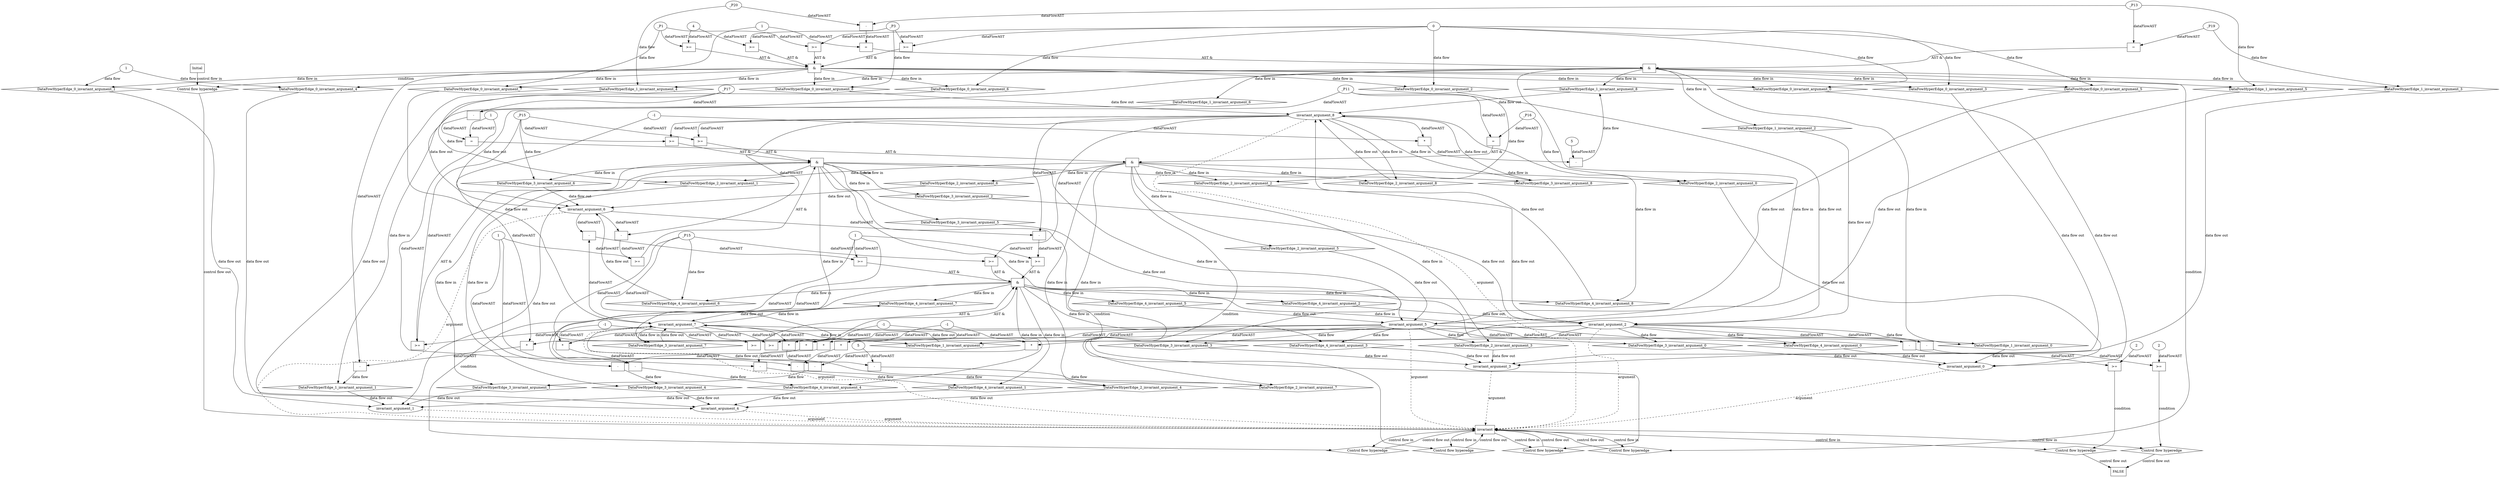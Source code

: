 digraph dag {
"invariant" [label="invariant" nodeName="invariant" class=cfn  shape="rect"];
FALSE [label="FALSE" nodeName=FALSE class=cfn  shape="rect"];
Initial [label="Initial" nodeName=Initial class=cfn  shape="rect"];
ControlFowHyperEdge_0 [label="Control flow hyperedge" nodeName=ControlFowHyperEdge_0 class=controlFlowHyperEdge shape="diamond"];
"Initial" -> ControlFowHyperEdge_0 [label="control flow in"]
ControlFowHyperEdge_0 -> "invariant" [label="control flow out"]
ControlFowHyperEdge_1 [label="Control flow hyperedge" nodeName=ControlFowHyperEdge_1 class=controlFlowHyperEdge shape="diamond"];
"invariant" -> ControlFowHyperEdge_1 [label="control flow in"]
ControlFowHyperEdge_1 -> "invariant" [label="control flow out"]
ControlFowHyperEdge_2 [label="Control flow hyperedge" nodeName=ControlFowHyperEdge_2 class=controlFlowHyperEdge shape="diamond"];
"invariant" -> ControlFowHyperEdge_2 [label="control flow in"]
ControlFowHyperEdge_2 -> "invariant" [label="control flow out"]
ControlFowHyperEdge_3 [label="Control flow hyperedge" nodeName=ControlFowHyperEdge_3 class=controlFlowHyperEdge shape="diamond"];
"invariant" -> ControlFowHyperEdge_3 [label="control flow in"]
ControlFowHyperEdge_3 -> "invariant" [label="control flow out"]
ControlFowHyperEdge_4 [label="Control flow hyperedge" nodeName=ControlFowHyperEdge_4 class=controlFlowHyperEdge shape="diamond"];
"invariant" -> ControlFowHyperEdge_4 [label="control flow in"]
ControlFowHyperEdge_4 -> "invariant" [label="control flow out"]
ControlFowHyperEdge_5 [label="Control flow hyperedge" nodeName=ControlFowHyperEdge_5 class=controlFlowHyperEdge shape="diamond"];
"invariant" -> ControlFowHyperEdge_5 [label="control flow in"]
ControlFowHyperEdge_5 -> "FALSE" [label="control flow out"]
ControlFowHyperEdge_6 [label="Control flow hyperedge" nodeName=ControlFowHyperEdge_6 class=controlFlowHyperEdge shape="diamond"];
"invariant" -> ControlFowHyperEdge_6 [label="control flow in"]
ControlFowHyperEdge_6 -> "FALSE" [label="control flow out"]
"invariant_argument_0" [label="invariant_argument_0" nodeName=argument0 class=argument  head="invariant" shape="oval"];
"invariant_argument_0" -> "invariant"[label="argument" style="dashed"]
"invariant_argument_1" [label="invariant_argument_1" nodeName=argument1 class=argument  head="invariant" shape="oval"];
"invariant_argument_1" -> "invariant"[label="argument" style="dashed"]
"invariant_argument_2" [label="invariant_argument_2" nodeName=argument2 class=argument  head="invariant" shape="oval"];
"invariant_argument_2" -> "invariant"[label="argument" style="dashed"]
"invariant_argument_3" [label="invariant_argument_3" nodeName=argument3 class=argument  head="invariant" shape="oval"];
"invariant_argument_3" -> "invariant"[label="argument" style="dashed"]
"invariant_argument_4" [label="invariant_argument_4" nodeName=argument4 class=argument  head="invariant" shape="oval"];
"invariant_argument_4" -> "invariant"[label="argument" style="dashed"]
"invariant_argument_5" [label="invariant_argument_5" nodeName=argument5 class=argument  head="invariant" shape="oval"];
"invariant_argument_5" -> "invariant"[label="argument" style="dashed"]
"invariant_argument_6" [label="invariant_argument_6" nodeName=argument6 class=argument  head="invariant" shape="oval"];
"invariant_argument_6" -> "invariant"[label="argument" style="dashed"]
"invariant_argument_7" [label="invariant_argument_7" nodeName=argument7 class=argument  head="invariant" shape="oval"];
"invariant_argument_7" -> "invariant"[label="argument" style="dashed"]
"invariant_argument_8" [label="invariant_argument_8" nodeName=argument8 class=argument  head="invariant" shape="oval"];
"invariant_argument_8" -> "invariant"[label="argument" style="dashed"]

"xxxinvariant___Initial_0xxx_and" [label="&" nodeName="xxxinvariant___Initial_0xxx_and" class=Operator shape="rect"];
"xxxinvariant___Initial_0xxxguard_0_node_0" [label=">=" nodeName="xxxinvariant___Initial_0xxxguard_0_node_0" class=Operator  shape="rect"];
"xxxinvariant___Initial_0xxxdataFlow7_node_0" -> "xxxinvariant___Initial_0xxxguard_0_node_0"[label="dataFlowAST"]
"xxxinvariant___Initial_0xxxdataFlow_0_node_0" -> "xxxinvariant___Initial_0xxxguard_0_node_0"[label="dataFlowAST"]

"xxxinvariant___Initial_0xxxguard_0_node_0" -> "xxxinvariant___Initial_0xxx_and" [label="AST &"];
"xxxinvariant___Initial_0xxxguard1_node_0" [label=">=" nodeName="xxxinvariant___Initial_0xxxguard1_node_0" class=Operator  shape="rect"];
"xxxinvariant___Initial_0xxxdataFlow1_node_0" -> "xxxinvariant___Initial_0xxxguard1_node_0"[label="dataFlowAST"]
"xxxinvariant___Initial_0xxxdataFlow_0_node_0" -> "xxxinvariant___Initial_0xxxguard1_node_0"[label="dataFlowAST"]

"xxxinvariant___Initial_0xxxguard1_node_0" -> "xxxinvariant___Initial_0xxx_and" [label="AST &"];
"xxxinvariant___Initial_0xxxguard2_node_0" [label=">=" nodeName="xxxinvariant___Initial_0xxxguard2_node_0" class=Operator  shape="rect"];
"xxxinvariant___Initial_0xxxguard2_node_1" [label="4" nodeName="xxxinvariant___Initial_0xxxguard2_node_1" class=Literal ];
"xxxinvariant___Initial_0xxxguard2_node_1" -> "xxxinvariant___Initial_0xxxguard2_node_0"[label="dataFlowAST"]
"xxxinvariant___Initial_0xxxdataFlow7_node_0" -> "xxxinvariant___Initial_0xxxguard2_node_0"[label="dataFlowAST"]

"xxxinvariant___Initial_0xxxguard2_node_0" -> "xxxinvariant___Initial_0xxx_and" [label="AST &"];
"xxxinvariant___Initial_0xxxguard3_node_0" [label=">=" nodeName="xxxinvariant___Initial_0xxxguard3_node_0" class=Operator  shape="rect"];
"xxxinvariant___Initial_0xxxguard2_node_1" -> "xxxinvariant___Initial_0xxxguard3_node_0"[label="dataFlowAST"]
"xxxinvariant___Initial_0xxxdataFlow1_node_0" -> "xxxinvariant___Initial_0xxxguard3_node_0"[label="dataFlowAST"]

"xxxinvariant___Initial_0xxxguard3_node_0" -> "xxxinvariant___Initial_0xxx_and" [label="AST &"];
"xxxinvariant___Initial_0xxx_and" -> "ControlFowHyperEdge_0" [label="condition"];
"xxxinvariant___Initial_0xxxdataFlow_0_node_0" [label="0" nodeName="xxxinvariant___Initial_0xxxdataFlow_0_node_0" class=Literal ];

"xxxinvariant___Initial_0xxxdataFlow_0_node_0" -> "DataFowHyperEdge_0_invariant_argument_2" [label="data flow"];
"xxxinvariant___Initial_0xxxdataFlow1_node_0" [label="_P3" nodeName="xxxinvariant___Initial_0xxxdataFlow1_node_0" class=Constant ];

"xxxinvariant___Initial_0xxxdataFlow1_node_0" -> "DataFowHyperEdge_0_invariant_argument_8" [label="data flow"];
"xxxinvariant___Initial_0xxxdataFlow2_node_0" [label="1" nodeName="xxxinvariant___Initial_0xxxdataFlow2_node_0" class=Literal ];

"xxxinvariant___Initial_0xxxdataFlow2_node_0" -> "DataFowHyperEdge_0_invariant_argument_1" [label="data flow"];

"xxxinvariant___Initial_0xxxdataFlow2_node_0" -> "DataFowHyperEdge_0_invariant_argument_4" [label="data flow"];

"xxxinvariant___Initial_0xxxdataFlow_0_node_0" -> "DataFowHyperEdge_0_invariant_argument_0" [label="data flow"];

"xxxinvariant___Initial_0xxxdataFlow_0_node_0" -> "DataFowHyperEdge_0_invariant_argument_5" [label="data flow"];

"xxxinvariant___Initial_0xxxdataFlow_0_node_0" -> "DataFowHyperEdge_0_invariant_argument_3" [label="data flow"];
"xxxinvariant___Initial_0xxxdataFlow7_node_0" [label="_P1" nodeName="xxxinvariant___Initial_0xxxdataFlow7_node_0" class=Constant ];

"xxxinvariant___Initial_0xxxdataFlow7_node_0" -> "DataFowHyperEdge_0_invariant_argument_7" [label="data flow"];

"xxxinvariant___Initial_0xxxdataFlow_0_node_0" -> "DataFowHyperEdge_0_invariant_argument_6" [label="data flow"];
"xxxinvariant___invariant_1xxx_and" [label="&" nodeName="xxxinvariant___invariant_1xxx_and" class=Operator shape="rect"];
"xxxinvariant___invariant_1xxxguard_0_node_0" [label="=" nodeName="xxxinvariant___invariant_1xxxguard_0_node_0" class=Operator  shape="rect"];
"xxxinvariant___invariant_1xxxdataFlow5_node_0" -> "xxxinvariant___invariant_1xxxguard_0_node_0"[label="dataFlowAST"]
"xxxinvariant___invariant_1xxxdataFlow4_node_0" -> "xxxinvariant___invariant_1xxxguard_0_node_0"[label="dataFlowAST"]

"xxxinvariant___invariant_1xxxguard_0_node_0" -> "xxxinvariant___invariant_1xxx_and" [label="AST &"];
"xxxinvariant___invariant_1xxxguard1_node_0" [label="=" nodeName="xxxinvariant___invariant_1xxxguard1_node_0" class=Operator  shape="rect"];
"xxxinvariant___invariant_1xxxguard1_node_1" [label="-" nodeName="xxxinvariant___invariant_1xxxguard1_node_1" class= Operator shape="rect"];
"xxxinvariant___invariant_1xxxguard1_node_1" -> "xxxinvariant___invariant_1xxxguard1_node_0"[label="dataFlowAST"]
"xxxinvariant___invariant_1xxxdataFlow1_node_1" -> "xxxinvariant___invariant_1xxxguard1_node_0"[label="dataFlowAST"]
"xxxinvariant___invariant_1xxxdataFlow2_node_0" -> "xxxinvariant___invariant_1xxxguard1_node_1"[label="dataFlowAST"]
"xxxinvariant___invariant_1xxxdataFlow4_node_0" -> "xxxinvariant___invariant_1xxxguard1_node_1"[label="dataFlowAST"]

"xxxinvariant___invariant_1xxxguard1_node_0" -> "xxxinvariant___invariant_1xxx_and" [label="AST &"];
"xxxinvariant___invariant_1xxx_and" -> "ControlFowHyperEdge_1" [label="condition"];
"xxxinvariant___invariant_1xxxdataFlow_0_node_0" [label="-" nodeName="xxxinvariant___invariant_1xxxdataFlow_0_node_0" class= Operator shape="rect"];
"xxxinvariant___invariant_1xxxdataFlow_0_node_1" [label="5" nodeName="xxxinvariant___invariant_1xxxdataFlow_0_node_1" class=Literal ];
"xxxinvariant___invariant_1xxxdataFlow_0_node_2" [label="*" nodeName="xxxinvariant___invariant_1xxxdataFlow_0_node_2" class=Operator  shape="rect"];
"xxxinvariant___invariant_1xxxdataFlow_0_node_3" [label="-1" nodeName="xxxinvariant___invariant_1xxxdataFlow_0_node_3" class=Coeff ];
"xxxinvariant___invariant_1xxxdataFlow_0_node_1" -> "xxxinvariant___invariant_1xxxdataFlow_0_node_0"[label="dataFlowAST"]
"xxxinvariant___invariant_1xxxdataFlow_0_node_2" -> "xxxinvariant___invariant_1xxxdataFlow_0_node_0"[label="dataFlowAST"]
"invariant_argument_8" -> "xxxinvariant___invariant_1xxxdataFlow_0_node_2"[label="dataFlowAST"]
"xxxinvariant___invariant_1xxxdataFlow_0_node_3" -> "xxxinvariant___invariant_1xxxdataFlow_0_node_2"[label="dataFlowAST"]

"xxxinvariant___invariant_1xxxdataFlow_0_node_0" -> "DataFowHyperEdge_1_invariant_argument_8" [label="data flow"];
"xxxinvariant___invariant_1xxxdataFlow1_node_0" [label="-" nodeName="xxxinvariant___invariant_1xxxdataFlow1_node_0" class= Operator shape="rect"];
"xxxinvariant___invariant_1xxxdataFlow1_node_1" [label="1" nodeName="xxxinvariant___invariant_1xxxdataFlow1_node_1" class=Literal ];
"xxxinvariant___invariant_1xxxdataFlow1_node_2" [label="*" nodeName="xxxinvariant___invariant_1xxxdataFlow1_node_2" class=Operator  shape="rect"];
"xxxinvariant___invariant_1xxxdataFlow_0_node_3" [label="-1" nodeName="xxxinvariant___invariant_1xxxdataFlow_0_node_3" class=Coeff ];
"xxxinvariant___invariant_1xxxdataFlow1_node_1" -> "xxxinvariant___invariant_1xxxdataFlow1_node_0"[label="dataFlowAST"]
"xxxinvariant___invariant_1xxxdataFlow1_node_2" -> "xxxinvariant___invariant_1xxxdataFlow1_node_0"[label="dataFlowAST"]
"invariant_argument_2" -> "xxxinvariant___invariant_1xxxdataFlow1_node_2"[label="dataFlowAST"]
"xxxinvariant___invariant_1xxxdataFlow_0_node_3" -> "xxxinvariant___invariant_1xxxdataFlow1_node_2"[label="dataFlowAST"]

"xxxinvariant___invariant_1xxxdataFlow1_node_0" -> "DataFowHyperEdge_1_invariant_argument_1" [label="data flow"];
"xxxinvariant___invariant_1xxxdataFlow2_node_0" [label="_P20" nodeName="xxxinvariant___invariant_1xxxdataFlow2_node_0" class=Constant ];

"xxxinvariant___invariant_1xxxdataFlow2_node_0" -> "DataFowHyperEdge_1_invariant_argument_4" [label="data flow"];

"invariant_argument_2" -> "DataFowHyperEdge_1_invariant_argument_0" [label="data flow"];
"xxxinvariant___invariant_1xxxdataFlow4_node_0" [label="_P13" nodeName="xxxinvariant___invariant_1xxxdataFlow4_node_0" class=Constant ];

"xxxinvariant___invariant_1xxxdataFlow4_node_0" -> "DataFowHyperEdge_1_invariant_argument_5" [label="data flow"];
"xxxinvariant___invariant_1xxxdataFlow5_node_0" [label="_P19" nodeName="xxxinvariant___invariant_1xxxdataFlow5_node_0" class=Constant ];

"xxxinvariant___invariant_1xxxdataFlow5_node_0" -> "DataFowHyperEdge_1_invariant_argument_3" [label="data flow"];
"xxxinvariant___invariant_2xxx_and" [label="&" nodeName="xxxinvariant___invariant_2xxx_and" class=Operator shape="rect"];
"xxxinvariant___invariant_2xxxguard_0_node_0" [label="=" nodeName="xxxinvariant___invariant_2xxxguard_0_node_0" class=Operator  shape="rect"];
"xxxinvariant___invariant_2xxxdataFlow3_node_0" -> "xxxinvariant___invariant_2xxxguard_0_node_0"[label="dataFlowAST"]
"xxxinvariant___invariant_2xxxdataFlow_0_node_0" -> "xxxinvariant___invariant_2xxxguard_0_node_0"[label="dataFlowAST"]

"xxxinvariant___invariant_2xxxguard_0_node_0" -> "xxxinvariant___invariant_2xxx_and" [label="AST &"];
"xxxinvariant___invariant_2xxxguard1_node_0" [label="=" nodeName="xxxinvariant___invariant_2xxxguard1_node_0" class=Operator  shape="rect"];
"xxxinvariant___invariant_2xxxguard1_node_1" [label="-" nodeName="xxxinvariant___invariant_2xxxguard1_node_1" class= Operator shape="rect"];
"xxxinvariant___invariant_2xxxguard1_node_1" -> "xxxinvariant___invariant_2xxxguard1_node_0"[label="dataFlowAST"]
"xxxinvariant___invariant_2xxxdataFlow2_node_1" -> "xxxinvariant___invariant_2xxxguard1_node_0"[label="dataFlowAST"]
"xxxinvariant___invariant_2xxxdataFlow1_node_0" -> "xxxinvariant___invariant_2xxxguard1_node_1"[label="dataFlowAST"]
"xxxinvariant___invariant_2xxxdataFlow_0_node_0" -> "xxxinvariant___invariant_2xxxguard1_node_1"[label="dataFlowAST"]

"xxxinvariant___invariant_2xxxguard1_node_0" -> "xxxinvariant___invariant_2xxx_and" [label="AST &"];
"xxxinvariant___invariant_2xxx_and" -> "ControlFowHyperEdge_2" [label="condition"];
"xxxinvariant___invariant_2xxxdataFlow_0_node_0" [label="_P11" nodeName="xxxinvariant___invariant_2xxxdataFlow_0_node_0" class=Constant ];

"xxxinvariant___invariant_2xxxdataFlow_0_node_0" -> "DataFowHyperEdge_2_invariant_argument_2" [label="data flow"];
"xxxinvariant___invariant_2xxxdataFlow1_node_0" [label="_P17" nodeName="xxxinvariant___invariant_2xxxdataFlow1_node_0" class=Constant ];

"xxxinvariant___invariant_2xxxdataFlow1_node_0" -> "DataFowHyperEdge_2_invariant_argument_1" [label="data flow"];
"xxxinvariant___invariant_2xxxdataFlow2_node_0" [label="-" nodeName="xxxinvariant___invariant_2xxxdataFlow2_node_0" class= Operator shape="rect"];
"xxxinvariant___invariant_2xxxdataFlow2_node_1" [label="1" nodeName="xxxinvariant___invariant_2xxxdataFlow2_node_1" class=Literal ];
"xxxinvariant___invariant_2xxxdataFlow2_node_2" [label="*" nodeName="xxxinvariant___invariant_2xxxdataFlow2_node_2" class=Operator  shape="rect"];
"xxxinvariant___invariant_2xxxdataFlow2_node_3" [label="-1" nodeName="xxxinvariant___invariant_2xxxdataFlow2_node_3" class=Coeff ];
"xxxinvariant___invariant_2xxxdataFlow2_node_1" -> "xxxinvariant___invariant_2xxxdataFlow2_node_0"[label="dataFlowAST"]
"xxxinvariant___invariant_2xxxdataFlow2_node_2" -> "xxxinvariant___invariant_2xxxdataFlow2_node_0"[label="dataFlowAST"]
"invariant_argument_5" -> "xxxinvariant___invariant_2xxxdataFlow2_node_2"[label="dataFlowAST"]
"xxxinvariant___invariant_2xxxdataFlow2_node_3" -> "xxxinvariant___invariant_2xxxdataFlow2_node_2"[label="dataFlowAST"]

"xxxinvariant___invariant_2xxxdataFlow2_node_0" -> "DataFowHyperEdge_2_invariant_argument_4" [label="data flow"];
"xxxinvariant___invariant_2xxxdataFlow3_node_0" [label="_P16" nodeName="xxxinvariant___invariant_2xxxdataFlow3_node_0" class=Constant ];

"xxxinvariant___invariant_2xxxdataFlow3_node_0" -> "DataFowHyperEdge_2_invariant_argument_0" [label="data flow"];

"invariant_argument_5" -> "DataFowHyperEdge_2_invariant_argument_3" [label="data flow"];
"xxxinvariant___invariant_2xxxdataFlow5_node_0" [label="-" nodeName="xxxinvariant___invariant_2xxxdataFlow5_node_0" class= Operator shape="rect"];
"xxxinvariant___invariant_2xxxdataFlow5_node_1" [label="5" nodeName="xxxinvariant___invariant_2xxxdataFlow5_node_1" class=Literal ];
"xxxinvariant___invariant_2xxxdataFlow5_node_2" [label="*" nodeName="xxxinvariant___invariant_2xxxdataFlow5_node_2" class=Operator  shape="rect"];
"xxxinvariant___invariant_2xxxdataFlow2_node_3" [label="-1" nodeName="xxxinvariant___invariant_2xxxdataFlow2_node_3" class=Coeff ];
"xxxinvariant___invariant_2xxxdataFlow5_node_1" -> "xxxinvariant___invariant_2xxxdataFlow5_node_0"[label="dataFlowAST"]
"xxxinvariant___invariant_2xxxdataFlow5_node_2" -> "xxxinvariant___invariant_2xxxdataFlow5_node_0"[label="dataFlowAST"]
"invariant_argument_7" -> "xxxinvariant___invariant_2xxxdataFlow5_node_2"[label="dataFlowAST"]
"xxxinvariant___invariant_2xxxdataFlow2_node_3" -> "xxxinvariant___invariant_2xxxdataFlow5_node_2"[label="dataFlowAST"]

"xxxinvariant___invariant_2xxxdataFlow5_node_0" -> "DataFowHyperEdge_2_invariant_argument_7" [label="data flow"];
"xxxinvariant___invariant_3xxx_and" [label="&" nodeName="xxxinvariant___invariant_3xxx_and" class=Operator shape="rect"];
"xxxinvariant___invariant_3xxxguard_0_node_0" [label=">=" nodeName="xxxinvariant___invariant_3xxxguard_0_node_0" class=Operator  shape="rect"];
"invariant_argument_8" -> "xxxinvariant___invariant_3xxxguard_0_node_0"[label="dataFlowAST"]
"xxxinvariant___invariant_3xxxdataFlow4_node_0" -> "xxxinvariant___invariant_3xxxguard_0_node_0"[label="dataFlowAST"]

"xxxinvariant___invariant_3xxxguard_0_node_0" -> "xxxinvariant___invariant_3xxx_and" [label="AST &"];
"xxxinvariant___invariant_3xxxguard1_node_0" [label=">=" nodeName="xxxinvariant___invariant_3xxxguard1_node_0" class=Operator  shape="rect"];
"invariant_argument_7" -> "xxxinvariant___invariant_3xxxguard1_node_0"[label="dataFlowAST"]
"xxxinvariant___invariant_3xxxdataFlow4_node_0" -> "xxxinvariant___invariant_3xxxguard1_node_0"[label="dataFlowAST"]

"xxxinvariant___invariant_3xxxguard1_node_0" -> "xxxinvariant___invariant_3xxx_and" [label="AST &"];
"xxxinvariant___invariant_3xxxguard2_node_0" [label=">=" nodeName="xxxinvariant___invariant_3xxxguard2_node_0" class=Operator  shape="rect"];
"xxxinvariant___invariant_3xxxdataFlow4_node_0" -> "xxxinvariant___invariant_3xxxguard2_node_0"[label="dataFlowAST"]
"invariant_argument_8" -> "xxxinvariant___invariant_3xxxguard2_node_0"[label="dataFlowAST"]

"xxxinvariant___invariant_3xxxguard2_node_0" -> "xxxinvariant___invariant_3xxx_and" [label="AST &"];
"xxxinvariant___invariant_3xxxguard3_node_0" [label=">=" nodeName="xxxinvariant___invariant_3xxxguard3_node_0" class=Operator  shape="rect"];
"xxxinvariant___invariant_3xxxguard3_node_1" [label="-" nodeName="xxxinvariant___invariant_3xxxguard3_node_1" class= Operator shape="rect"];
"xxxinvariant___invariant_3xxxguard3_node_1" -> "xxxinvariant___invariant_3xxxguard3_node_0"[label="dataFlowAST"]
"xxxinvariant___invariant_3xxxdataFlow_0_node_1" -> "xxxinvariant___invariant_3xxxguard3_node_0"[label="dataFlowAST"]
"invariant_argument_8" -> "xxxinvariant___invariant_3xxxguard3_node_1"[label="dataFlowAST"]
"invariant_argument_6" -> "xxxinvariant___invariant_3xxxguard3_node_1"[label="dataFlowAST"]

"xxxinvariant___invariant_3xxxguard3_node_0" -> "xxxinvariant___invariant_3xxx_and" [label="AST &"];
"xxxinvariant___invariant_3xxx_and" -> "ControlFowHyperEdge_3" [label="condition"];
"xxxinvariant___invariant_3xxxdataFlow_0_node_0" [label="-" nodeName="xxxinvariant___invariant_3xxxdataFlow_0_node_0" class= Operator shape="rect"];
"xxxinvariant___invariant_3xxxdataFlow_0_node_1" [label="1" nodeName="xxxinvariant___invariant_3xxxdataFlow_0_node_1" class=Literal ];
"xxxinvariant___invariant_3xxxdataFlow_0_node_2" [label="*" nodeName="xxxinvariant___invariant_3xxxdataFlow_0_node_2" class=Operator  shape="rect"];
"xxxinvariant___invariant_3xxxdataFlow_0_node_3" [label="-1" nodeName="xxxinvariant___invariant_3xxxdataFlow_0_node_3" class=Coeff ];
"xxxinvariant___invariant_3xxxdataFlow_0_node_1" -> "xxxinvariant___invariant_3xxxdataFlow_0_node_0"[label="dataFlowAST"]
"xxxinvariant___invariant_3xxxdataFlow_0_node_2" -> "xxxinvariant___invariant_3xxxdataFlow_0_node_0"[label="dataFlowAST"]
"invariant_argument_2" -> "xxxinvariant___invariant_3xxxdataFlow_0_node_2"[label="dataFlowAST"]
"xxxinvariant___invariant_3xxxdataFlow_0_node_3" -> "xxxinvariant___invariant_3xxxdataFlow_0_node_2"[label="dataFlowAST"]

"xxxinvariant___invariant_3xxxdataFlow_0_node_0" -> "DataFowHyperEdge_3_invariant_argument_1" [label="data flow"];
"xxxinvariant___invariant_3xxxdataFlow1_node_0" [label="-" nodeName="xxxinvariant___invariant_3xxxdataFlow1_node_0" class= Operator shape="rect"];
"xxxinvariant___invariant_3xxxdataFlow1_node_2" [label="*" nodeName="xxxinvariant___invariant_3xxxdataFlow1_node_2" class=Operator  shape="rect"];
"xxxinvariant___invariant_3xxxdataFlow_0_node_3" [label="-1" nodeName="xxxinvariant___invariant_3xxxdataFlow_0_node_3" class=Coeff ];
"xxxinvariant___invariant_3xxxdataFlow_0_node_1" -> "xxxinvariant___invariant_3xxxdataFlow1_node_0"[label="dataFlowAST"]
"xxxinvariant___invariant_3xxxdataFlow1_node_2" -> "xxxinvariant___invariant_3xxxdataFlow1_node_0"[label="dataFlowAST"]
"invariant_argument_5" -> "xxxinvariant___invariant_3xxxdataFlow1_node_2"[label="dataFlowAST"]
"xxxinvariant___invariant_3xxxdataFlow_0_node_3" -> "xxxinvariant___invariant_3xxxdataFlow1_node_2"[label="dataFlowAST"]

"xxxinvariant___invariant_3xxxdataFlow1_node_0" -> "DataFowHyperEdge_3_invariant_argument_4" [label="data flow"];

"invariant_argument_2" -> "DataFowHyperEdge_3_invariant_argument_0" [label="data flow"];

"invariant_argument_5" -> "DataFowHyperEdge_3_invariant_argument_3" [label="data flow"];
"xxxinvariant___invariant_3xxxdataFlow4_node_0" [label="_P15" nodeName="xxxinvariant___invariant_3xxxdataFlow4_node_0" class=Constant ];

"xxxinvariant___invariant_3xxxdataFlow4_node_0" -> "DataFowHyperEdge_3_invariant_argument_6" [label="data flow"];
"xxxinvariant___invariant_4xxx_and" [label="&" nodeName="xxxinvariant___invariant_4xxx_and" class=Operator shape="rect"];
"xxxinvariant___invariant_4xxxguard4_node_0" [label=">=" nodeName="xxxinvariant___invariant_4xxxguard4_node_0" class=Operator  shape="rect"];
"xxxinvariant___invariant_4xxxdataFlow4_node_0" -> "xxxinvariant___invariant_4xxxguard4_node_0"[label="dataFlowAST"]
"invariant_argument_7" -> "xxxinvariant___invariant_4xxxguard4_node_0"[label="dataFlowAST"]

"xxxinvariant___invariant_4xxxguard4_node_0" -> "xxxinvariant___invariant_4xxx_and" [label="AST &"];
"xxxinvariant___invariant_4xxxguard_0_node_0" [label=">=" nodeName="xxxinvariant___invariant_4xxxguard_0_node_0" class=Operator  shape="rect"];
"xxxinvariant___invariant_4xxxguard_0_node_1" [label="-" nodeName="xxxinvariant___invariant_4xxxguard_0_node_1" class= Operator shape="rect"];
"xxxinvariant___invariant_4xxxguard_0_node_1" -> "xxxinvariant___invariant_4xxxguard_0_node_0"[label="dataFlowAST"]
"xxxinvariant___invariant_4xxxdataFlow_0_node_1" -> "xxxinvariant___invariant_4xxxguard_0_node_0"[label="dataFlowAST"]
"invariant_argument_7" -> "xxxinvariant___invariant_4xxxguard_0_node_1"[label="dataFlowAST"]
"invariant_argument_6" -> "xxxinvariant___invariant_4xxxguard_0_node_1"[label="dataFlowAST"]

"xxxinvariant___invariant_4xxxguard_0_node_0" -> "xxxinvariant___invariant_4xxx_and" [label="AST &"];
"xxxinvariant___invariant_4xxxguard1_node_0" [label=">=" nodeName="xxxinvariant___invariant_4xxxguard1_node_0" class=Operator  shape="rect"];
"xxxinvariant___invariant_4xxxguard1_node_1" [label="-" nodeName="xxxinvariant___invariant_4xxxguard1_node_1" class= Operator shape="rect"];
"xxxinvariant___invariant_4xxxguard1_node_1" -> "xxxinvariant___invariant_4xxxguard1_node_0"[label="dataFlowAST"]
"xxxinvariant___invariant_4xxxdataFlow_0_node_1" -> "xxxinvariant___invariant_4xxxguard1_node_0"[label="dataFlowAST"]
"invariant_argument_8" -> "xxxinvariant___invariant_4xxxguard1_node_1"[label="dataFlowAST"]
"invariant_argument_6" -> "xxxinvariant___invariant_4xxxguard1_node_1"[label="dataFlowAST"]

"xxxinvariant___invariant_4xxxguard1_node_0" -> "xxxinvariant___invariant_4xxx_and" [label="AST &"];
"xxxinvariant___invariant_4xxxguard2_node_0" [label=">=" nodeName="xxxinvariant___invariant_4xxxguard2_node_0" class=Operator  shape="rect"];
"invariant_argument_8" -> "xxxinvariant___invariant_4xxxguard2_node_0"[label="dataFlowAST"]
"xxxinvariant___invariant_4xxxdataFlow4_node_0" -> "xxxinvariant___invariant_4xxxguard2_node_0"[label="dataFlowAST"]

"xxxinvariant___invariant_4xxxguard2_node_0" -> "xxxinvariant___invariant_4xxx_and" [label="AST &"];
"xxxinvariant___invariant_4xxxguard3_node_0" [label=">=" nodeName="xxxinvariant___invariant_4xxxguard3_node_0" class=Operator  shape="rect"];
"invariant_argument_7" -> "xxxinvariant___invariant_4xxxguard3_node_0"[label="dataFlowAST"]
"xxxinvariant___invariant_4xxxdataFlow4_node_0" -> "xxxinvariant___invariant_4xxxguard3_node_0"[label="dataFlowAST"]

"xxxinvariant___invariant_4xxxguard3_node_0" -> "xxxinvariant___invariant_4xxx_and" [label="AST &"];
"xxxinvariant___invariant_4xxx_and" -> "ControlFowHyperEdge_4" [label="condition"];
"xxxinvariant___invariant_4xxxdataFlow_0_node_0" [label="-" nodeName="xxxinvariant___invariant_4xxxdataFlow_0_node_0" class= Operator shape="rect"];
"xxxinvariant___invariant_4xxxdataFlow_0_node_1" [label="1" nodeName="xxxinvariant___invariant_4xxxdataFlow_0_node_1" class=Literal ];
"xxxinvariant___invariant_4xxxdataFlow_0_node_2" [label="*" nodeName="xxxinvariant___invariant_4xxxdataFlow_0_node_2" class=Operator  shape="rect"];
"xxxinvariant___invariant_4xxxdataFlow_0_node_3" [label="-1" nodeName="xxxinvariant___invariant_4xxxdataFlow_0_node_3" class=Coeff ];
"xxxinvariant___invariant_4xxxdataFlow_0_node_1" -> "xxxinvariant___invariant_4xxxdataFlow_0_node_0"[label="dataFlowAST"]
"xxxinvariant___invariant_4xxxdataFlow_0_node_2" -> "xxxinvariant___invariant_4xxxdataFlow_0_node_0"[label="dataFlowAST"]
"invariant_argument_2" -> "xxxinvariant___invariant_4xxxdataFlow_0_node_2"[label="dataFlowAST"]
"xxxinvariant___invariant_4xxxdataFlow_0_node_3" -> "xxxinvariant___invariant_4xxxdataFlow_0_node_2"[label="dataFlowAST"]

"xxxinvariant___invariant_4xxxdataFlow_0_node_0" -> "DataFowHyperEdge_4_invariant_argument_1" [label="data flow"];
"xxxinvariant___invariant_4xxxdataFlow1_node_0" [label="-" nodeName="xxxinvariant___invariant_4xxxdataFlow1_node_0" class= Operator shape="rect"];
"xxxinvariant___invariant_4xxxdataFlow1_node_2" [label="*" nodeName="xxxinvariant___invariant_4xxxdataFlow1_node_2" class=Operator  shape="rect"];
"xxxinvariant___invariant_4xxxdataFlow_0_node_3" [label="-1" nodeName="xxxinvariant___invariant_4xxxdataFlow_0_node_3" class=Coeff ];
"xxxinvariant___invariant_4xxxdataFlow_0_node_1" -> "xxxinvariant___invariant_4xxxdataFlow1_node_0"[label="dataFlowAST"]
"xxxinvariant___invariant_4xxxdataFlow1_node_2" -> "xxxinvariant___invariant_4xxxdataFlow1_node_0"[label="dataFlowAST"]
"invariant_argument_5" -> "xxxinvariant___invariant_4xxxdataFlow1_node_2"[label="dataFlowAST"]
"xxxinvariant___invariant_4xxxdataFlow_0_node_3" -> "xxxinvariant___invariant_4xxxdataFlow1_node_2"[label="dataFlowAST"]

"xxxinvariant___invariant_4xxxdataFlow1_node_0" -> "DataFowHyperEdge_4_invariant_argument_4" [label="data flow"];

"invariant_argument_2" -> "DataFowHyperEdge_4_invariant_argument_0" [label="data flow"];

"invariant_argument_5" -> "DataFowHyperEdge_4_invariant_argument_3" [label="data flow"];
"xxxinvariant___invariant_4xxxdataFlow4_node_0" [label="_P15" nodeName="xxxinvariant___invariant_4xxxdataFlow4_node_0" class=Constant ];

"xxxinvariant___invariant_4xxxdataFlow4_node_0" -> "DataFowHyperEdge_4_invariant_argument_6" [label="data flow"];
"xxxFALSE___invariant_5xxxguard_0_node_0" [label=">=" nodeName="xxxFALSE___invariant_5xxxguard_0_node_0" class=Operator  shape="rect"];
"xxxFALSE___invariant_5xxxguard_0_node_1" [label="-" nodeName="xxxFALSE___invariant_5xxxguard_0_node_1" class= Operator shape="rect"];
"xxxFALSE___invariant_5xxxguard_0_node_4" [label="2" nodeName="xxxFALSE___invariant_5xxxguard_0_node_4" class=Literal ];
"xxxFALSE___invariant_5xxxguard_0_node_1" -> "xxxFALSE___invariant_5xxxguard_0_node_0"[label="dataFlowAST"]
"xxxFALSE___invariant_5xxxguard_0_node_4" -> "xxxFALSE___invariant_5xxxguard_0_node_0"[label="dataFlowAST"]
"invariant_argument_2" -> "xxxFALSE___invariant_5xxxguard_0_node_1"[label="dataFlowAST"]
"invariant_argument_5" -> "xxxFALSE___invariant_5xxxguard_0_node_1"[label="dataFlowAST"]

"xxxFALSE___invariant_5xxxguard_0_node_0" -> "ControlFowHyperEdge_5" [label="condition"];
"xxxFALSE___invariant_6xxxguard_0_node_0" [label=">=" nodeName="xxxFALSE___invariant_6xxxguard_0_node_0" class=Operator  shape="rect"];
"xxxFALSE___invariant_6xxxguard_0_node_1" [label="-" nodeName="xxxFALSE___invariant_6xxxguard_0_node_1" class= Operator shape="rect"];
"xxxFALSE___invariant_6xxxguard_0_node_4" [label="2" nodeName="xxxFALSE___invariant_6xxxguard_0_node_4" class=Literal ];
"xxxFALSE___invariant_6xxxguard_0_node_1" -> "xxxFALSE___invariant_6xxxguard_0_node_0"[label="dataFlowAST"]
"xxxFALSE___invariant_6xxxguard_0_node_4" -> "xxxFALSE___invariant_6xxxguard_0_node_0"[label="dataFlowAST"]
"invariant_argument_5" -> "xxxFALSE___invariant_6xxxguard_0_node_1"[label="dataFlowAST"]
"invariant_argument_2" -> "xxxFALSE___invariant_6xxxguard_0_node_1"[label="dataFlowAST"]

"xxxFALSE___invariant_6xxxguard_0_node_0" -> "ControlFowHyperEdge_6" [label="condition"];
"DataFowHyperEdge_0_invariant_argument_0" [label="DataFowHyperEdge_0_invariant_argument_0" nodeName="DataFowHyperEdge_0_invariant_argument_0" class=DataFlowHyperedge shape="diamond"];
"DataFowHyperEdge_0_invariant_argument_0" -> "invariant_argument_0"[label="data flow out"]
"xxxinvariant___Initial_0xxx_and" -> "DataFowHyperEdge_0_invariant_argument_0"[label="data flow in"]
"DataFowHyperEdge_0_invariant_argument_1" [label="DataFowHyperEdge_0_invariant_argument_1" nodeName="DataFowHyperEdge_0_invariant_argument_1" class=DataFlowHyperedge shape="diamond"];
"DataFowHyperEdge_0_invariant_argument_1" -> "invariant_argument_1"[label="data flow out"]
"xxxinvariant___Initial_0xxx_and" -> "DataFowHyperEdge_0_invariant_argument_1"[label="data flow in"]
"DataFowHyperEdge_0_invariant_argument_2" [label="DataFowHyperEdge_0_invariant_argument_2" nodeName="DataFowHyperEdge_0_invariant_argument_2" class=DataFlowHyperedge shape="diamond"];
"DataFowHyperEdge_0_invariant_argument_2" -> "invariant_argument_2"[label="data flow out"]
"xxxinvariant___Initial_0xxx_and" -> "DataFowHyperEdge_0_invariant_argument_2"[label="data flow in"]
"DataFowHyperEdge_0_invariant_argument_3" [label="DataFowHyperEdge_0_invariant_argument_3" nodeName="DataFowHyperEdge_0_invariant_argument_3" class=DataFlowHyperedge shape="diamond"];
"DataFowHyperEdge_0_invariant_argument_3" -> "invariant_argument_3"[label="data flow out"]
"xxxinvariant___Initial_0xxx_and" -> "DataFowHyperEdge_0_invariant_argument_3"[label="data flow in"]
"DataFowHyperEdge_0_invariant_argument_4" [label="DataFowHyperEdge_0_invariant_argument_4" nodeName="DataFowHyperEdge_0_invariant_argument_4" class=DataFlowHyperedge shape="diamond"];
"DataFowHyperEdge_0_invariant_argument_4" -> "invariant_argument_4"[label="data flow out"]
"xxxinvariant___Initial_0xxx_and" -> "DataFowHyperEdge_0_invariant_argument_4"[label="data flow in"]
"DataFowHyperEdge_0_invariant_argument_5" [label="DataFowHyperEdge_0_invariant_argument_5" nodeName="DataFowHyperEdge_0_invariant_argument_5" class=DataFlowHyperedge shape="diamond"];
"DataFowHyperEdge_0_invariant_argument_5" -> "invariant_argument_5"[label="data flow out"]
"xxxinvariant___Initial_0xxx_and" -> "DataFowHyperEdge_0_invariant_argument_5"[label="data flow in"]
"DataFowHyperEdge_0_invariant_argument_6" [label="DataFowHyperEdge_0_invariant_argument_6" nodeName="DataFowHyperEdge_0_invariant_argument_6" class=DataFlowHyperedge shape="diamond"];
"DataFowHyperEdge_0_invariant_argument_6" -> "invariant_argument_6"[label="data flow out"]
"xxxinvariant___Initial_0xxx_and" -> "DataFowHyperEdge_0_invariant_argument_6"[label="data flow in"]
"DataFowHyperEdge_0_invariant_argument_7" [label="DataFowHyperEdge_0_invariant_argument_7" nodeName="DataFowHyperEdge_0_invariant_argument_7" class=DataFlowHyperedge shape="diamond"];
"DataFowHyperEdge_0_invariant_argument_7" -> "invariant_argument_7"[label="data flow out"]
"xxxinvariant___Initial_0xxx_and" -> "DataFowHyperEdge_0_invariant_argument_7"[label="data flow in"]
"DataFowHyperEdge_0_invariant_argument_8" [label="DataFowHyperEdge_0_invariant_argument_8" nodeName="DataFowHyperEdge_0_invariant_argument_8" class=DataFlowHyperedge shape="diamond"];
"DataFowHyperEdge_0_invariant_argument_8" -> "invariant_argument_8"[label="data flow out"]
"xxxinvariant___Initial_0xxx_and" -> "DataFowHyperEdge_0_invariant_argument_8"[label="data flow in"]
"DataFowHyperEdge_1_invariant_argument_0" [label="DataFowHyperEdge_1_invariant_argument_0" nodeName="DataFowHyperEdge_1_invariant_argument_0" class=DataFlowHyperedge shape="diamond"];
"DataFowHyperEdge_1_invariant_argument_0" -> "invariant_argument_0"[label="data flow out"]
"xxxinvariant___invariant_1xxx_and" -> "DataFowHyperEdge_1_invariant_argument_0"[label="data flow in"]
"DataFowHyperEdge_1_invariant_argument_1" [label="DataFowHyperEdge_1_invariant_argument_1" nodeName="DataFowHyperEdge_1_invariant_argument_1" class=DataFlowHyperedge shape="diamond"];
"DataFowHyperEdge_1_invariant_argument_1" -> "invariant_argument_1"[label="data flow out"]
"xxxinvariant___invariant_1xxx_and" -> "DataFowHyperEdge_1_invariant_argument_1"[label="data flow in"]
"DataFowHyperEdge_1_invariant_argument_2" [label="DataFowHyperEdge_1_invariant_argument_2" nodeName="DataFowHyperEdge_1_invariant_argument_2" class=DataFlowHyperedge shape="diamond"];
"DataFowHyperEdge_1_invariant_argument_2" -> "invariant_argument_2"[label="data flow out"]
"xxxinvariant___invariant_1xxx_and" -> "DataFowHyperEdge_1_invariant_argument_2"[label="data flow in"]
"DataFowHyperEdge_1_invariant_argument_3" [label="DataFowHyperEdge_1_invariant_argument_3" nodeName="DataFowHyperEdge_1_invariant_argument_3" class=DataFlowHyperedge shape="diamond"];
"DataFowHyperEdge_1_invariant_argument_3" -> "invariant_argument_3"[label="data flow out"]
"xxxinvariant___invariant_1xxx_and" -> "DataFowHyperEdge_1_invariant_argument_3"[label="data flow in"]
"DataFowHyperEdge_1_invariant_argument_4" [label="DataFowHyperEdge_1_invariant_argument_4" nodeName="DataFowHyperEdge_1_invariant_argument_4" class=DataFlowHyperedge shape="diamond"];
"DataFowHyperEdge_1_invariant_argument_4" -> "invariant_argument_4"[label="data flow out"]
"xxxinvariant___invariant_1xxx_and" -> "DataFowHyperEdge_1_invariant_argument_4"[label="data flow in"]
"DataFowHyperEdge_1_invariant_argument_5" [label="DataFowHyperEdge_1_invariant_argument_5" nodeName="DataFowHyperEdge_1_invariant_argument_5" class=DataFlowHyperedge shape="diamond"];
"DataFowHyperEdge_1_invariant_argument_5" -> "invariant_argument_5"[label="data flow out"]
"xxxinvariant___invariant_1xxx_and" -> "DataFowHyperEdge_1_invariant_argument_5"[label="data flow in"]
"DataFowHyperEdge_1_invariant_argument_6" [label="DataFowHyperEdge_1_invariant_argument_6" nodeName="DataFowHyperEdge_1_invariant_argument_6" class=DataFlowHyperedge shape="diamond"];
"DataFowHyperEdge_1_invariant_argument_6" -> "invariant_argument_6"[label="data flow out"]
"xxxinvariant___invariant_1xxx_and" -> "DataFowHyperEdge_1_invariant_argument_6"[label="data flow in"]
"DataFowHyperEdge_1_invariant_argument_7" [label="DataFowHyperEdge_1_invariant_argument_7" nodeName="DataFowHyperEdge_1_invariant_argument_7" class=DataFlowHyperedge shape="diamond"];
"DataFowHyperEdge_1_invariant_argument_7" -> "invariant_argument_7"[label="data flow out"]
"xxxinvariant___invariant_1xxx_and" -> "DataFowHyperEdge_1_invariant_argument_7"[label="data flow in"]
"DataFowHyperEdge_1_invariant_argument_8" [label="DataFowHyperEdge_1_invariant_argument_8" nodeName="DataFowHyperEdge_1_invariant_argument_8" class=DataFlowHyperedge shape="diamond"];
"DataFowHyperEdge_1_invariant_argument_8" -> "invariant_argument_8"[label="data flow out"]
"xxxinvariant___invariant_1xxx_and" -> "DataFowHyperEdge_1_invariant_argument_8"[label="data flow in"]
"DataFowHyperEdge_2_invariant_argument_0" [label="DataFowHyperEdge_2_invariant_argument_0" nodeName="DataFowHyperEdge_2_invariant_argument_0" class=DataFlowHyperedge shape="diamond"];
"DataFowHyperEdge_2_invariant_argument_0" -> "invariant_argument_0"[label="data flow out"]
"xxxinvariant___invariant_2xxx_and" -> "DataFowHyperEdge_2_invariant_argument_0"[label="data flow in"]
"DataFowHyperEdge_2_invariant_argument_1" [label="DataFowHyperEdge_2_invariant_argument_1" nodeName="DataFowHyperEdge_2_invariant_argument_1" class=DataFlowHyperedge shape="diamond"];
"DataFowHyperEdge_2_invariant_argument_1" -> "invariant_argument_1"[label="data flow out"]
"xxxinvariant___invariant_2xxx_and" -> "DataFowHyperEdge_2_invariant_argument_1"[label="data flow in"]
"DataFowHyperEdge_2_invariant_argument_2" [label="DataFowHyperEdge_2_invariant_argument_2" nodeName="DataFowHyperEdge_2_invariant_argument_2" class=DataFlowHyperedge shape="diamond"];
"DataFowHyperEdge_2_invariant_argument_2" -> "invariant_argument_2"[label="data flow out"]
"xxxinvariant___invariant_2xxx_and" -> "DataFowHyperEdge_2_invariant_argument_2"[label="data flow in"]
"DataFowHyperEdge_2_invariant_argument_3" [label="DataFowHyperEdge_2_invariant_argument_3" nodeName="DataFowHyperEdge_2_invariant_argument_3" class=DataFlowHyperedge shape="diamond"];
"DataFowHyperEdge_2_invariant_argument_3" -> "invariant_argument_3"[label="data flow out"]
"xxxinvariant___invariant_2xxx_and" -> "DataFowHyperEdge_2_invariant_argument_3"[label="data flow in"]
"DataFowHyperEdge_2_invariant_argument_4" [label="DataFowHyperEdge_2_invariant_argument_4" nodeName="DataFowHyperEdge_2_invariant_argument_4" class=DataFlowHyperedge shape="diamond"];
"DataFowHyperEdge_2_invariant_argument_4" -> "invariant_argument_4"[label="data flow out"]
"xxxinvariant___invariant_2xxx_and" -> "DataFowHyperEdge_2_invariant_argument_4"[label="data flow in"]
"DataFowHyperEdge_2_invariant_argument_5" [label="DataFowHyperEdge_2_invariant_argument_5" nodeName="DataFowHyperEdge_2_invariant_argument_5" class=DataFlowHyperedge shape="diamond"];
"DataFowHyperEdge_2_invariant_argument_5" -> "invariant_argument_5"[label="data flow out"]
"xxxinvariant___invariant_2xxx_and" -> "DataFowHyperEdge_2_invariant_argument_5"[label="data flow in"]
"DataFowHyperEdge_2_invariant_argument_6" [label="DataFowHyperEdge_2_invariant_argument_6" nodeName="DataFowHyperEdge_2_invariant_argument_6" class=DataFlowHyperedge shape="diamond"];
"DataFowHyperEdge_2_invariant_argument_6" -> "invariant_argument_6"[label="data flow out"]
"xxxinvariant___invariant_2xxx_and" -> "DataFowHyperEdge_2_invariant_argument_6"[label="data flow in"]
"DataFowHyperEdge_2_invariant_argument_7" [label="DataFowHyperEdge_2_invariant_argument_7" nodeName="DataFowHyperEdge_2_invariant_argument_7" class=DataFlowHyperedge shape="diamond"];
"DataFowHyperEdge_2_invariant_argument_7" -> "invariant_argument_7"[label="data flow out"]
"xxxinvariant___invariant_2xxx_and" -> "DataFowHyperEdge_2_invariant_argument_7"[label="data flow in"]
"DataFowHyperEdge_2_invariant_argument_8" [label="DataFowHyperEdge_2_invariant_argument_8" nodeName="DataFowHyperEdge_2_invariant_argument_8" class=DataFlowHyperedge shape="diamond"];
"DataFowHyperEdge_2_invariant_argument_8" -> "invariant_argument_8"[label="data flow out"]
"xxxinvariant___invariant_2xxx_and" -> "DataFowHyperEdge_2_invariant_argument_8"[label="data flow in"]
"DataFowHyperEdge_3_invariant_argument_0" [label="DataFowHyperEdge_3_invariant_argument_0" nodeName="DataFowHyperEdge_3_invariant_argument_0" class=DataFlowHyperedge shape="diamond"];
"DataFowHyperEdge_3_invariant_argument_0" -> "invariant_argument_0"[label="data flow out"]
"xxxinvariant___invariant_3xxx_and" -> "DataFowHyperEdge_3_invariant_argument_0"[label="data flow in"]
"DataFowHyperEdge_3_invariant_argument_1" [label="DataFowHyperEdge_3_invariant_argument_1" nodeName="DataFowHyperEdge_3_invariant_argument_1" class=DataFlowHyperedge shape="diamond"];
"DataFowHyperEdge_3_invariant_argument_1" -> "invariant_argument_1"[label="data flow out"]
"xxxinvariant___invariant_3xxx_and" -> "DataFowHyperEdge_3_invariant_argument_1"[label="data flow in"]
"DataFowHyperEdge_3_invariant_argument_2" [label="DataFowHyperEdge_3_invariant_argument_2" nodeName="DataFowHyperEdge_3_invariant_argument_2" class=DataFlowHyperedge shape="diamond"];
"DataFowHyperEdge_3_invariant_argument_2" -> "invariant_argument_2"[label="data flow out"]
"xxxinvariant___invariant_3xxx_and" -> "DataFowHyperEdge_3_invariant_argument_2"[label="data flow in"]
"DataFowHyperEdge_3_invariant_argument_3" [label="DataFowHyperEdge_3_invariant_argument_3" nodeName="DataFowHyperEdge_3_invariant_argument_3" class=DataFlowHyperedge shape="diamond"];
"DataFowHyperEdge_3_invariant_argument_3" -> "invariant_argument_3"[label="data flow out"]
"xxxinvariant___invariant_3xxx_and" -> "DataFowHyperEdge_3_invariant_argument_3"[label="data flow in"]
"DataFowHyperEdge_3_invariant_argument_4" [label="DataFowHyperEdge_3_invariant_argument_4" nodeName="DataFowHyperEdge_3_invariant_argument_4" class=DataFlowHyperedge shape="diamond"];
"DataFowHyperEdge_3_invariant_argument_4" -> "invariant_argument_4"[label="data flow out"]
"xxxinvariant___invariant_3xxx_and" -> "DataFowHyperEdge_3_invariant_argument_4"[label="data flow in"]
"DataFowHyperEdge_3_invariant_argument_5" [label="DataFowHyperEdge_3_invariant_argument_5" nodeName="DataFowHyperEdge_3_invariant_argument_5" class=DataFlowHyperedge shape="diamond"];
"DataFowHyperEdge_3_invariant_argument_5" -> "invariant_argument_5"[label="data flow out"]
"xxxinvariant___invariant_3xxx_and" -> "DataFowHyperEdge_3_invariant_argument_5"[label="data flow in"]
"DataFowHyperEdge_3_invariant_argument_6" [label="DataFowHyperEdge_3_invariant_argument_6" nodeName="DataFowHyperEdge_3_invariant_argument_6" class=DataFlowHyperedge shape="diamond"];
"DataFowHyperEdge_3_invariant_argument_6" -> "invariant_argument_6"[label="data flow out"]
"xxxinvariant___invariant_3xxx_and" -> "DataFowHyperEdge_3_invariant_argument_6"[label="data flow in"]
"DataFowHyperEdge_3_invariant_argument_7" [label="DataFowHyperEdge_3_invariant_argument_7" nodeName="DataFowHyperEdge_3_invariant_argument_7" class=DataFlowHyperedge shape="diamond"];
"DataFowHyperEdge_3_invariant_argument_7" -> "invariant_argument_7"[label="data flow out"]
"xxxinvariant___invariant_3xxx_and" -> "DataFowHyperEdge_3_invariant_argument_7"[label="data flow in"]
"DataFowHyperEdge_3_invariant_argument_8" [label="DataFowHyperEdge_3_invariant_argument_8" nodeName="DataFowHyperEdge_3_invariant_argument_8" class=DataFlowHyperedge shape="diamond"];
"DataFowHyperEdge_3_invariant_argument_8" -> "invariant_argument_8"[label="data flow out"]
"xxxinvariant___invariant_3xxx_and" -> "DataFowHyperEdge_3_invariant_argument_8"[label="data flow in"]
"DataFowHyperEdge_4_invariant_argument_0" [label="DataFowHyperEdge_4_invariant_argument_0" nodeName="DataFowHyperEdge_4_invariant_argument_0" class=DataFlowHyperedge shape="diamond"];
"DataFowHyperEdge_4_invariant_argument_0" -> "invariant_argument_0"[label="data flow out"]
"xxxinvariant___invariant_4xxx_and" -> "DataFowHyperEdge_4_invariant_argument_0"[label="data flow in"]
"DataFowHyperEdge_4_invariant_argument_1" [label="DataFowHyperEdge_4_invariant_argument_1" nodeName="DataFowHyperEdge_4_invariant_argument_1" class=DataFlowHyperedge shape="diamond"];
"DataFowHyperEdge_4_invariant_argument_1" -> "invariant_argument_1"[label="data flow out"]
"xxxinvariant___invariant_4xxx_and" -> "DataFowHyperEdge_4_invariant_argument_1"[label="data flow in"]
"DataFowHyperEdge_4_invariant_argument_2" [label="DataFowHyperEdge_4_invariant_argument_2" nodeName="DataFowHyperEdge_4_invariant_argument_2" class=DataFlowHyperedge shape="diamond"];
"DataFowHyperEdge_4_invariant_argument_2" -> "invariant_argument_2"[label="data flow out"]
"xxxinvariant___invariant_4xxx_and" -> "DataFowHyperEdge_4_invariant_argument_2"[label="data flow in"]
"DataFowHyperEdge_4_invariant_argument_3" [label="DataFowHyperEdge_4_invariant_argument_3" nodeName="DataFowHyperEdge_4_invariant_argument_3" class=DataFlowHyperedge shape="diamond"];
"DataFowHyperEdge_4_invariant_argument_3" -> "invariant_argument_3"[label="data flow out"]
"xxxinvariant___invariant_4xxx_and" -> "DataFowHyperEdge_4_invariant_argument_3"[label="data flow in"]
"DataFowHyperEdge_4_invariant_argument_4" [label="DataFowHyperEdge_4_invariant_argument_4" nodeName="DataFowHyperEdge_4_invariant_argument_4" class=DataFlowHyperedge shape="diamond"];
"DataFowHyperEdge_4_invariant_argument_4" -> "invariant_argument_4"[label="data flow out"]
"xxxinvariant___invariant_4xxx_and" -> "DataFowHyperEdge_4_invariant_argument_4"[label="data flow in"]
"DataFowHyperEdge_4_invariant_argument_5" [label="DataFowHyperEdge_4_invariant_argument_5" nodeName="DataFowHyperEdge_4_invariant_argument_5" class=DataFlowHyperedge shape="diamond"];
"DataFowHyperEdge_4_invariant_argument_5" -> "invariant_argument_5"[label="data flow out"]
"xxxinvariant___invariant_4xxx_and" -> "DataFowHyperEdge_4_invariant_argument_5"[label="data flow in"]
"DataFowHyperEdge_4_invariant_argument_6" [label="DataFowHyperEdge_4_invariant_argument_6" nodeName="DataFowHyperEdge_4_invariant_argument_6" class=DataFlowHyperedge shape="diamond"];
"DataFowHyperEdge_4_invariant_argument_6" -> "invariant_argument_6"[label="data flow out"]
"xxxinvariant___invariant_4xxx_and" -> "DataFowHyperEdge_4_invariant_argument_6"[label="data flow in"]
"DataFowHyperEdge_4_invariant_argument_7" [label="DataFowHyperEdge_4_invariant_argument_7" nodeName="DataFowHyperEdge_4_invariant_argument_7" class=DataFlowHyperedge shape="diamond"];
"DataFowHyperEdge_4_invariant_argument_7" -> "invariant_argument_7"[label="data flow out"]
"xxxinvariant___invariant_4xxx_and" -> "DataFowHyperEdge_4_invariant_argument_7"[label="data flow in"]
"DataFowHyperEdge_4_invariant_argument_8" [label="DataFowHyperEdge_4_invariant_argument_8" nodeName="DataFowHyperEdge_4_invariant_argument_8" class=DataFlowHyperedge shape="diamond"];
"DataFowHyperEdge_4_invariant_argument_8" -> "invariant_argument_8"[label="data flow out"]
"xxxinvariant___invariant_4xxx_and" -> "DataFowHyperEdge_4_invariant_argument_8"[label="data flow in"]
"invariant_argument_7" -> "DataFowHyperEdge_1_invariant_argument_7"[label="data flow in"]
"invariant_argument_8" -> "DataFowHyperEdge_2_invariant_argument_8"[label="data flow in"]
"invariant_argument_7" -> "DataFowHyperEdge_3_invariant_argument_7"[label="data flow in"]
"invariant_argument_8" -> "DataFowHyperEdge_3_invariant_argument_8"[label="data flow in"]
"invariant_argument_7" -> "DataFowHyperEdge_4_invariant_argument_7"[label="data flow in"]
"invariant_argument_8" -> "DataFowHyperEdge_4_invariant_argument_8"[label="data flow in"]




}
